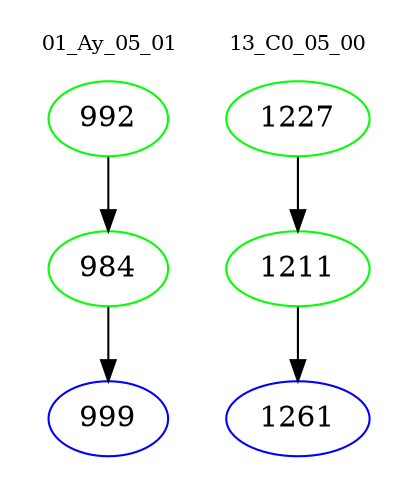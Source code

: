 digraph{
subgraph cluster_0 {
color = white
label = "01_Ay_05_01";
fontsize=10;
T0_992 [label="992", color="green"]
T0_992 -> T0_984 [color="black"]
T0_984 [label="984", color="green"]
T0_984 -> T0_999 [color="black"]
T0_999 [label="999", color="blue"]
}
subgraph cluster_1 {
color = white
label = "13_C0_05_00";
fontsize=10;
T1_1227 [label="1227", color="green"]
T1_1227 -> T1_1211 [color="black"]
T1_1211 [label="1211", color="green"]
T1_1211 -> T1_1261 [color="black"]
T1_1261 [label="1261", color="blue"]
}
}
